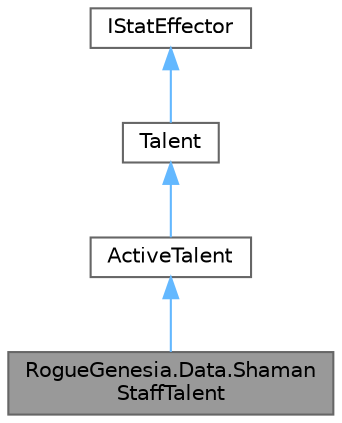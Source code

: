 digraph "RogueGenesia.Data.ShamanStaffTalent"
{
 // LATEX_PDF_SIZE
  bgcolor="transparent";
  edge [fontname=Helvetica,fontsize=10,labelfontname=Helvetica,labelfontsize=10];
  node [fontname=Helvetica,fontsize=10,shape=box,height=0.2,width=0.4];
  Node1 [label="RogueGenesia.Data.Shaman\lStaffTalent",height=0.2,width=0.4,color="gray40", fillcolor="grey60", style="filled", fontcolor="black",tooltip=" "];
  Node2 -> Node1 [dir="back",color="steelblue1",style="solid"];
  Node2 [label="ActiveTalent",height=0.2,width=0.4,color="gray40", fillcolor="white", style="filled",URL="$class_rogue_genesia_1_1_data_1_1_active_talent.html",tooltip=" "];
  Node3 -> Node2 [dir="back",color="steelblue1",style="solid"];
  Node3 [label="Talent",height=0.2,width=0.4,color="gray40", fillcolor="white", style="filled",URL="$class_rogue_genesia_1_1_data_1_1_talent.html",tooltip=" "];
  Node4 -> Node3 [dir="back",color="steelblue1",style="solid"];
  Node4 [label="IStatEffector",height=0.2,width=0.4,color="gray40", fillcolor="white", style="filled",URL="$interface_rogue_genesia_1_1_data_1_1_i_stat_effector.html",tooltip=" "];
}
